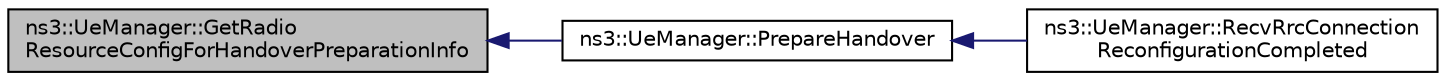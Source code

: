 digraph "ns3::UeManager::GetRadioResourceConfigForHandoverPreparationInfo"
{
  edge [fontname="Helvetica",fontsize="10",labelfontname="Helvetica",labelfontsize="10"];
  node [fontname="Helvetica",fontsize="10",shape=record];
  rankdir="LR";
  Node1 [label="ns3::UeManager::GetRadio\lResourceConfigForHandoverPreparationInfo",height=0.2,width=0.4,color="black", fillcolor="grey75", style="filled", fontcolor="black"];
  Node1 -> Node2 [dir="back",color="midnightblue",fontsize="10",style="solid"];
  Node2 [label="ns3::UeManager::PrepareHandover",height=0.2,width=0.4,color="black", fillcolor="white", style="filled",URL="$de/d99/classns3_1_1UeManager.html#a1d842520ee54f281ee7eefc2a62f7844"];
  Node2 -> Node3 [dir="back",color="midnightblue",fontsize="10",style="solid"];
  Node3 [label="ns3::UeManager::RecvRrcConnection\lReconfigurationCompleted",height=0.2,width=0.4,color="black", fillcolor="white", style="filled",URL="$de/d99/classns3_1_1UeManager.html#a767171084a3ea38162758d145b705e2a",tooltip="Part of the RRC protocol. Implement the LteEnbRrcSapProvider::RecvRrcConnectionReconfigurationComplet..."];
}
